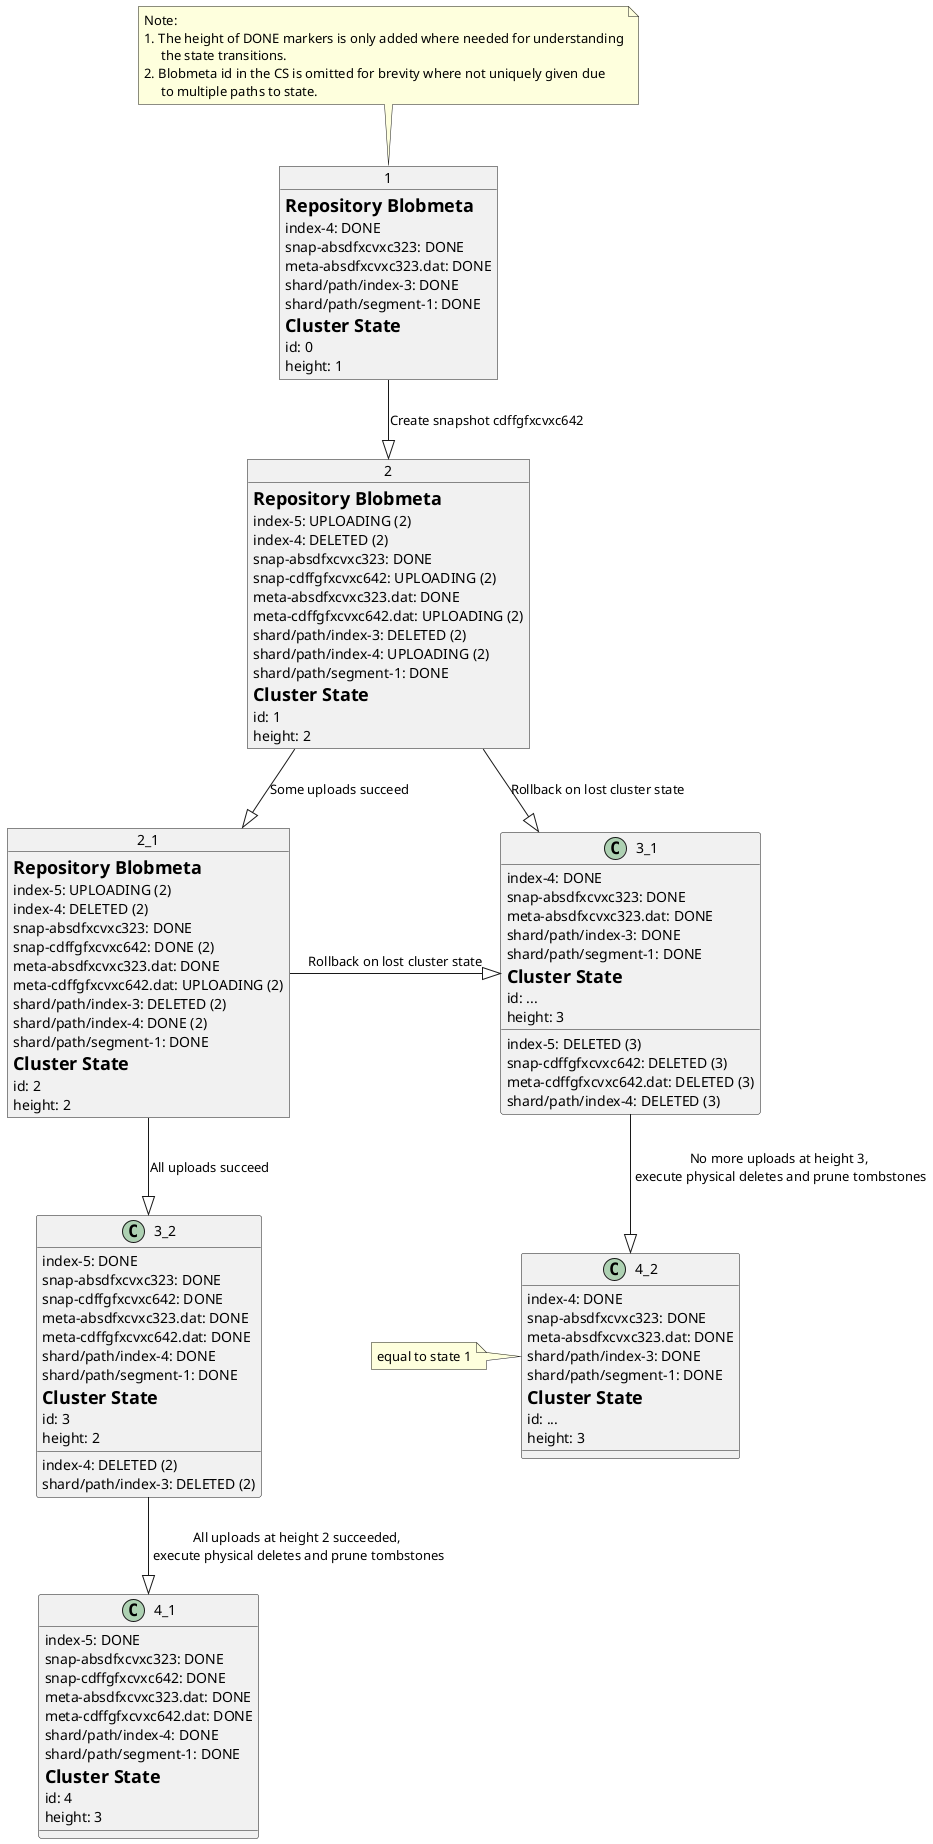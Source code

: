@startuml


Object 1 {
    =Repository Blobmeta
    index-4: DONE
    snap-absdfxcvxc323: DONE
    meta-absdfxcvxc323.dat: DONE
    shard/path/index-3: DONE
    shard/path/segment-1: DONE
    =Cluster State
    id: 0
    height: 1
}
note top
 Note:
 1. The height of DONE markers is only added where needed for understanding
      the state transitions.
 2. Blobmeta id in the CS is omitted for brevity where not uniquely given due
      to multiple paths to state.
end note

Object 2 {
    =Repository Blobmeta
    index-5: UPLOADING (2)
    index-4: DELETED (2)
    snap-absdfxcvxc323: DONE
    snap-cdffgfxcvxc642: UPLOADING (2)
    meta-absdfxcvxc323.dat: DONE
    meta-cdffgfxcvxc642.dat: UPLOADING (2)
    shard/path/index-3: DELETED (2)
    shard/path/index-4: UPLOADING (2)
    shard/path/segment-1: DONE
    =Cluster State
    id: 1
    height: 2
}

Object 2_1 {
    =Repository Blobmeta
    index-5: UPLOADING (2)
    index-4: DELETED (2)
    snap-absdfxcvxc323: DONE
    snap-cdffgfxcvxc642: DONE (2)
    meta-absdfxcvxc323.dat: DONE
    meta-cdffgfxcvxc642.dat: UPLOADING (2)
    shard/path/index-3: DELETED (2)
    shard/path/index-4: DONE (2)
    shard/path/segment-1: DONE
    =Cluster State
    id: 2
    height: 2
}

1 --|> 2: Create snapshot cdffgfxcvxc642

2 --|> 2_1: Some uploads succeed

2_1 -|> 3_1: Rollback on lost cluster state
2 -|> 3_1: Rollback on lost cluster state
2_1 --|> 3_2: All uploads succeed

Object 3_1 {
    index-5: DELETED (3)
    index-4: DONE
    snap-absdfxcvxc323: DONE
    snap-cdffgfxcvxc642: DELETED (3)
    meta-absdfxcvxc323.dat: DONE
    meta-cdffgfxcvxc642.dat: DELETED (3)
    shard/path/index-3: DONE
    shard/path/index-4: DELETED (3)
    shard/path/segment-1: DONE
    =Cluster State
    id: ...
    height: 3
}

Object 3_2 {
    index-5: DONE
    index-4: DELETED (2)
    snap-absdfxcvxc323: DONE
    snap-cdffgfxcvxc642: DONE
    meta-absdfxcvxc323.dat: DONE
    meta-cdffgfxcvxc642.dat: DONE
    shard/path/index-3: DELETED (2)
    shard/path/index-4: DONE
    shard/path/segment-1: DONE
    =Cluster State
    id: 3
    height: 2
}

3_2 --|> 4_1: All uploads at height 2 succeeded,\n execute physical deletes and prune tombstones
3_1 --|> 4_2: No more uploads at height 3,\n execute physical deletes and prune tombstones


Object 4_1 {
    index-5: DONE
    snap-absdfxcvxc323: DONE
    snap-cdffgfxcvxc642: DONE
    meta-absdfxcvxc323.dat: DONE
    meta-cdffgfxcvxc642.dat: DONE
    shard/path/index-4: DONE
    shard/path/segment-1: DONE
    =Cluster State
    id: 4
    height: 3
}

Object 4_2 {
    index-4: DONE
    snap-absdfxcvxc323: DONE
    meta-absdfxcvxc323.dat: DONE
    shard/path/index-3: DONE
    shard/path/segment-1: DONE
    =Cluster State
    id: ...
    height: 3
}
note left: equal to state 1

@enduml